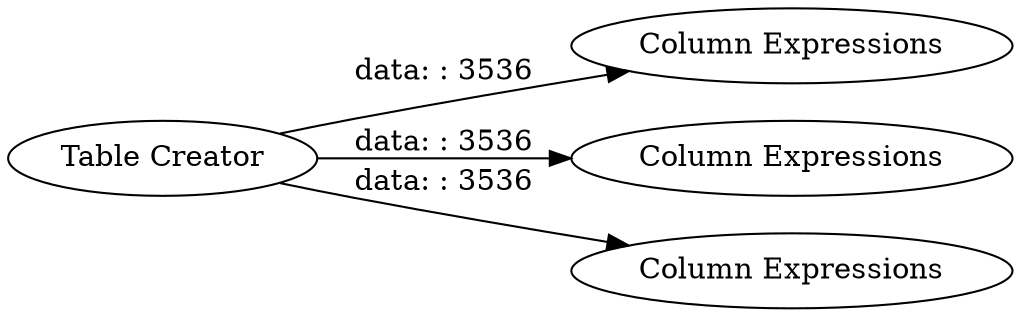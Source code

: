 digraph {
	"-297817828698942581_261" [label="Table Creator"]
	"-297817828698942581_262" [label="Column Expressions"]
	"-297817828698942581_264" [label="Column Expressions"]
	"-297817828698942581_263" [label="Column Expressions"]
	"-297817828698942581_261" -> "-297817828698942581_262" [label="data: : 3536"]
	"-297817828698942581_261" -> "-297817828698942581_263" [label="data: : 3536"]
	"-297817828698942581_261" -> "-297817828698942581_264" [label="data: : 3536"]
	rankdir=LR
}
